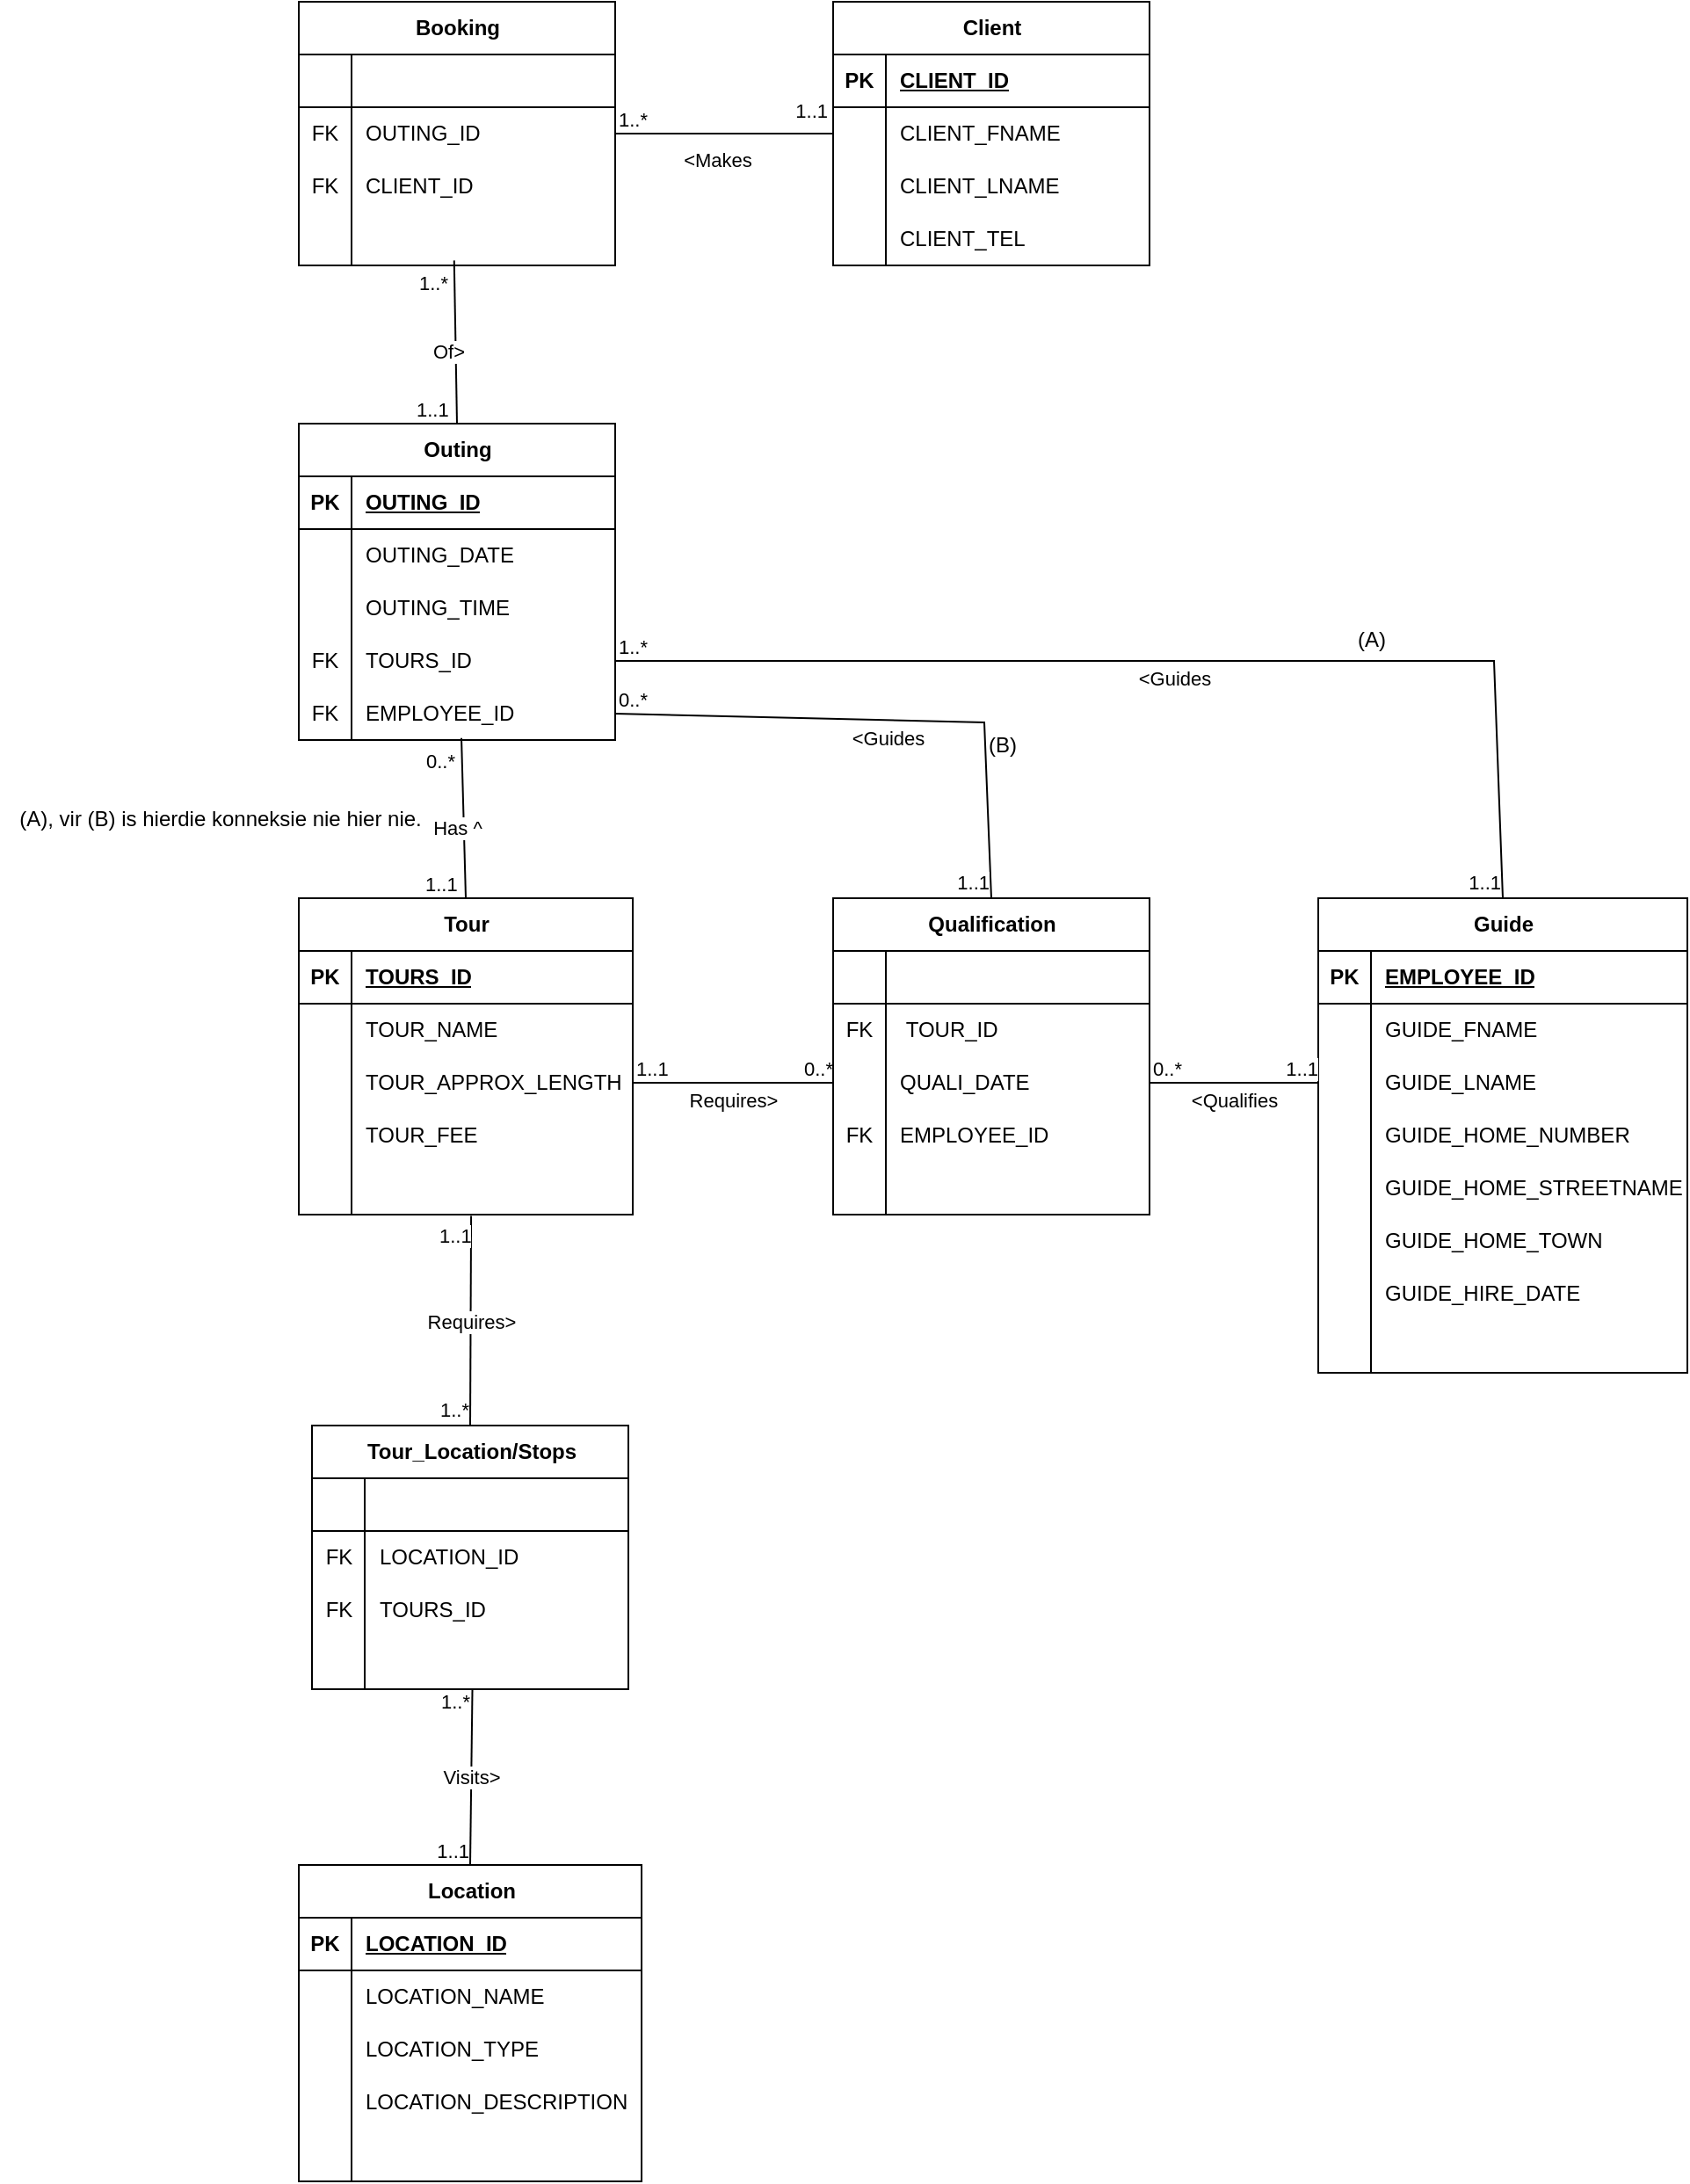 <mxfile version="26.0.16">
  <diagram name="Page-1" id="k6_ywXBiu2Mz25zkt72M">
    <mxGraphModel dx="1665" dy="1997" grid="1" gridSize="10" guides="1" tooltips="1" connect="1" arrows="1" fold="1" page="1" pageScale="1" pageWidth="827" pageHeight="1169" math="0" shadow="0">
      <root>
        <mxCell id="0" />
        <mxCell id="1" parent="0" />
        <mxCell id="9dmR8Nygen1B5F53RtCD-1" value="" style="endArrow=none;html=1;rounded=0;startFill=0;exitX=1;exitY=0.5;exitDx=0;exitDy=0;entryX=0;entryY=0.5;entryDx=0;entryDy=0;" parent="1" source="9dmR8Nygen1B5F53RtCD-12" target="9dmR8Nygen1B5F53RtCD-78" edge="1">
          <mxGeometry relative="1" as="geometry">
            <mxPoint x="350" y="130" as="sourcePoint" />
            <mxPoint x="510" y="130" as="targetPoint" />
          </mxGeometry>
        </mxCell>
        <mxCell id="9dmR8Nygen1B5F53RtCD-2" value="Requires&amp;gt;" style="edgeLabel;resizable=0;html=1;;align=center;verticalAlign=middle;" parent="9dmR8Nygen1B5F53RtCD-1" connectable="0" vertex="1">
          <mxGeometry relative="1" as="geometry">
            <mxPoint y="10" as="offset" />
          </mxGeometry>
        </mxCell>
        <mxCell id="9dmR8Nygen1B5F53RtCD-3" value="1..1" style="edgeLabel;resizable=0;html=1;;align=left;verticalAlign=bottom;" parent="9dmR8Nygen1B5F53RtCD-1" connectable="0" vertex="1">
          <mxGeometry x="-1" relative="1" as="geometry" />
        </mxCell>
        <mxCell id="9dmR8Nygen1B5F53RtCD-4" value="0..*" style="edgeLabel;resizable=0;html=1;;align=right;verticalAlign=bottom;" parent="9dmR8Nygen1B5F53RtCD-1" connectable="0" vertex="1">
          <mxGeometry x="1" relative="1" as="geometry" />
        </mxCell>
        <mxCell id="9dmR8Nygen1B5F53RtCD-5" value="Tour" style="shape=table;startSize=30;container=1;collapsible=1;childLayout=tableLayout;fixedRows=1;rowLines=0;fontStyle=1;align=center;resizeLast=1;html=1;" parent="1" vertex="1">
          <mxGeometry x="110" y="190" width="190" height="180" as="geometry" />
        </mxCell>
        <mxCell id="9dmR8Nygen1B5F53RtCD-6" value="" style="shape=tableRow;horizontal=0;startSize=0;swimlaneHead=0;swimlaneBody=0;fillColor=none;collapsible=0;dropTarget=0;points=[[0,0.5],[1,0.5]];portConstraint=eastwest;top=0;left=0;right=0;bottom=1;" parent="9dmR8Nygen1B5F53RtCD-5" vertex="1">
          <mxGeometry y="30" width="190" height="30" as="geometry" />
        </mxCell>
        <mxCell id="9dmR8Nygen1B5F53RtCD-7" value="PK" style="shape=partialRectangle;connectable=0;fillColor=none;top=0;left=0;bottom=0;right=0;fontStyle=1;overflow=hidden;whiteSpace=wrap;html=1;" parent="9dmR8Nygen1B5F53RtCD-6" vertex="1">
          <mxGeometry width="30" height="30" as="geometry">
            <mxRectangle width="30" height="30" as="alternateBounds" />
          </mxGeometry>
        </mxCell>
        <mxCell id="9dmR8Nygen1B5F53RtCD-8" value="TOURS_ID" style="shape=partialRectangle;connectable=0;fillColor=none;top=0;left=0;bottom=0;right=0;align=left;spacingLeft=6;fontStyle=5;overflow=hidden;whiteSpace=wrap;html=1;" parent="9dmR8Nygen1B5F53RtCD-6" vertex="1">
          <mxGeometry x="30" width="160" height="30" as="geometry">
            <mxRectangle width="160" height="30" as="alternateBounds" />
          </mxGeometry>
        </mxCell>
        <mxCell id="9dmR8Nygen1B5F53RtCD-9" value="" style="shape=tableRow;horizontal=0;startSize=0;swimlaneHead=0;swimlaneBody=0;fillColor=none;collapsible=0;dropTarget=0;points=[[0,0.5],[1,0.5]];portConstraint=eastwest;top=0;left=0;right=0;bottom=0;" parent="9dmR8Nygen1B5F53RtCD-5" vertex="1">
          <mxGeometry y="60" width="190" height="30" as="geometry" />
        </mxCell>
        <mxCell id="9dmR8Nygen1B5F53RtCD-10" value="" style="shape=partialRectangle;connectable=0;fillColor=none;top=0;left=0;bottom=0;right=0;editable=1;overflow=hidden;whiteSpace=wrap;html=1;" parent="9dmR8Nygen1B5F53RtCD-9" vertex="1">
          <mxGeometry width="30" height="30" as="geometry">
            <mxRectangle width="30" height="30" as="alternateBounds" />
          </mxGeometry>
        </mxCell>
        <mxCell id="9dmR8Nygen1B5F53RtCD-11" value="TOUR_NAME" style="shape=partialRectangle;connectable=0;fillColor=none;top=0;left=0;bottom=0;right=0;align=left;spacingLeft=6;overflow=hidden;whiteSpace=wrap;html=1;" parent="9dmR8Nygen1B5F53RtCD-9" vertex="1">
          <mxGeometry x="30" width="160" height="30" as="geometry">
            <mxRectangle width="160" height="30" as="alternateBounds" />
          </mxGeometry>
        </mxCell>
        <mxCell id="9dmR8Nygen1B5F53RtCD-12" value="" style="shape=tableRow;horizontal=0;startSize=0;swimlaneHead=0;swimlaneBody=0;fillColor=none;collapsible=0;dropTarget=0;points=[[0,0.5],[1,0.5]];portConstraint=eastwest;top=0;left=0;right=0;bottom=0;" parent="9dmR8Nygen1B5F53RtCD-5" vertex="1">
          <mxGeometry y="90" width="190" height="30" as="geometry" />
        </mxCell>
        <mxCell id="9dmR8Nygen1B5F53RtCD-13" value="" style="shape=partialRectangle;connectable=0;fillColor=none;top=0;left=0;bottom=0;right=0;editable=1;overflow=hidden;whiteSpace=wrap;html=1;" parent="9dmR8Nygen1B5F53RtCD-12" vertex="1">
          <mxGeometry width="30" height="30" as="geometry">
            <mxRectangle width="30" height="30" as="alternateBounds" />
          </mxGeometry>
        </mxCell>
        <mxCell id="9dmR8Nygen1B5F53RtCD-14" value="TOUR_APPROX_LENGTH" style="shape=partialRectangle;connectable=0;fillColor=none;top=0;left=0;bottom=0;right=0;align=left;spacingLeft=6;overflow=hidden;whiteSpace=wrap;html=1;" parent="9dmR8Nygen1B5F53RtCD-12" vertex="1">
          <mxGeometry x="30" width="160" height="30" as="geometry">
            <mxRectangle width="160" height="30" as="alternateBounds" />
          </mxGeometry>
        </mxCell>
        <mxCell id="9dmR8Nygen1B5F53RtCD-15" value="" style="shape=tableRow;horizontal=0;startSize=0;swimlaneHead=0;swimlaneBody=0;fillColor=none;collapsible=0;dropTarget=0;points=[[0,0.5],[1,0.5]];portConstraint=eastwest;top=0;left=0;right=0;bottom=0;" parent="9dmR8Nygen1B5F53RtCD-5" vertex="1">
          <mxGeometry y="120" width="190" height="30" as="geometry" />
        </mxCell>
        <mxCell id="9dmR8Nygen1B5F53RtCD-16" value="" style="shape=partialRectangle;connectable=0;fillColor=none;top=0;left=0;bottom=0;right=0;editable=1;overflow=hidden;whiteSpace=wrap;html=1;" parent="9dmR8Nygen1B5F53RtCD-15" vertex="1">
          <mxGeometry width="30" height="30" as="geometry">
            <mxRectangle width="30" height="30" as="alternateBounds" />
          </mxGeometry>
        </mxCell>
        <mxCell id="9dmR8Nygen1B5F53RtCD-17" value="TOUR_FEE" style="shape=partialRectangle;connectable=0;fillColor=none;top=0;left=0;bottom=0;right=0;align=left;spacingLeft=6;overflow=hidden;whiteSpace=wrap;html=1;" parent="9dmR8Nygen1B5F53RtCD-15" vertex="1">
          <mxGeometry x="30" width="160" height="30" as="geometry">
            <mxRectangle width="160" height="30" as="alternateBounds" />
          </mxGeometry>
        </mxCell>
        <mxCell id="9dmR8Nygen1B5F53RtCD-65" style="shape=tableRow;horizontal=0;startSize=0;swimlaneHead=0;swimlaneBody=0;fillColor=none;collapsible=0;dropTarget=0;points=[[0,0.5],[1,0.5]];portConstraint=eastwest;top=0;left=0;right=0;bottom=0;" parent="9dmR8Nygen1B5F53RtCD-5" vertex="1">
          <mxGeometry y="150" width="190" height="30" as="geometry" />
        </mxCell>
        <mxCell id="9dmR8Nygen1B5F53RtCD-66" value="&amp;nbsp;" style="shape=partialRectangle;connectable=0;fillColor=none;top=0;left=0;bottom=0;right=0;editable=1;overflow=hidden;whiteSpace=wrap;html=1;" parent="9dmR8Nygen1B5F53RtCD-65" vertex="1">
          <mxGeometry width="30" height="30" as="geometry">
            <mxRectangle width="30" height="30" as="alternateBounds" />
          </mxGeometry>
        </mxCell>
        <mxCell id="9dmR8Nygen1B5F53RtCD-67" value="&amp;nbsp;" style="shape=partialRectangle;connectable=0;fillColor=none;top=0;left=0;bottom=0;right=0;align=left;spacingLeft=6;overflow=hidden;whiteSpace=wrap;html=1;" parent="9dmR8Nygen1B5F53RtCD-65" vertex="1">
          <mxGeometry x="30" width="160" height="30" as="geometry">
            <mxRectangle width="160" height="30" as="alternateBounds" />
          </mxGeometry>
        </mxCell>
        <mxCell id="9dmR8Nygen1B5F53RtCD-21" value="Guide" style="shape=table;startSize=30;container=1;collapsible=1;childLayout=tableLayout;fixedRows=1;rowLines=0;fontStyle=1;align=center;resizeLast=1;html=1;" parent="1" vertex="1">
          <mxGeometry x="690" y="190" width="210" height="270" as="geometry" />
        </mxCell>
        <mxCell id="9dmR8Nygen1B5F53RtCD-22" value="" style="shape=tableRow;horizontal=0;startSize=0;swimlaneHead=0;swimlaneBody=0;fillColor=none;collapsible=0;dropTarget=0;points=[[0,0.5],[1,0.5]];portConstraint=eastwest;top=0;left=0;right=0;bottom=1;" parent="9dmR8Nygen1B5F53RtCD-21" vertex="1">
          <mxGeometry y="30" width="210" height="30" as="geometry" />
        </mxCell>
        <mxCell id="9dmR8Nygen1B5F53RtCD-23" value="PK" style="shape=partialRectangle;connectable=0;fillColor=none;top=0;left=0;bottom=0;right=0;fontStyle=1;overflow=hidden;whiteSpace=wrap;html=1;" parent="9dmR8Nygen1B5F53RtCD-22" vertex="1">
          <mxGeometry width="30" height="30" as="geometry">
            <mxRectangle width="30" height="30" as="alternateBounds" />
          </mxGeometry>
        </mxCell>
        <mxCell id="9dmR8Nygen1B5F53RtCD-24" value="EMPLOYEE_ID" style="shape=partialRectangle;connectable=0;fillColor=none;top=0;left=0;bottom=0;right=0;align=left;spacingLeft=6;fontStyle=5;overflow=hidden;whiteSpace=wrap;html=1;" parent="9dmR8Nygen1B5F53RtCD-22" vertex="1">
          <mxGeometry x="30" width="180" height="30" as="geometry">
            <mxRectangle width="180" height="30" as="alternateBounds" />
          </mxGeometry>
        </mxCell>
        <mxCell id="9dmR8Nygen1B5F53RtCD-25" value="" style="shape=tableRow;horizontal=0;startSize=0;swimlaneHead=0;swimlaneBody=0;fillColor=none;collapsible=0;dropTarget=0;points=[[0,0.5],[1,0.5]];portConstraint=eastwest;top=0;left=0;right=0;bottom=0;" parent="9dmR8Nygen1B5F53RtCD-21" vertex="1">
          <mxGeometry y="60" width="210" height="30" as="geometry" />
        </mxCell>
        <mxCell id="9dmR8Nygen1B5F53RtCD-26" value="" style="shape=partialRectangle;connectable=0;fillColor=none;top=0;left=0;bottom=0;right=0;editable=1;overflow=hidden;whiteSpace=wrap;html=1;" parent="9dmR8Nygen1B5F53RtCD-25" vertex="1">
          <mxGeometry width="30" height="30" as="geometry">
            <mxRectangle width="30" height="30" as="alternateBounds" />
          </mxGeometry>
        </mxCell>
        <mxCell id="9dmR8Nygen1B5F53RtCD-27" value="GUIDE_FNAME" style="shape=partialRectangle;connectable=0;fillColor=none;top=0;left=0;bottom=0;right=0;align=left;spacingLeft=6;overflow=hidden;whiteSpace=wrap;html=1;" parent="9dmR8Nygen1B5F53RtCD-25" vertex="1">
          <mxGeometry x="30" width="180" height="30" as="geometry">
            <mxRectangle width="180" height="30" as="alternateBounds" />
          </mxGeometry>
        </mxCell>
        <mxCell id="9dmR8Nygen1B5F53RtCD-28" value="" style="shape=tableRow;horizontal=0;startSize=0;swimlaneHead=0;swimlaneBody=0;fillColor=none;collapsible=0;dropTarget=0;points=[[0,0.5],[1,0.5]];portConstraint=eastwest;top=0;left=0;right=0;bottom=0;" parent="9dmR8Nygen1B5F53RtCD-21" vertex="1">
          <mxGeometry y="90" width="210" height="30" as="geometry" />
        </mxCell>
        <mxCell id="9dmR8Nygen1B5F53RtCD-29" value="" style="shape=partialRectangle;connectable=0;fillColor=none;top=0;left=0;bottom=0;right=0;editable=1;overflow=hidden;whiteSpace=wrap;html=1;" parent="9dmR8Nygen1B5F53RtCD-28" vertex="1">
          <mxGeometry width="30" height="30" as="geometry">
            <mxRectangle width="30" height="30" as="alternateBounds" />
          </mxGeometry>
        </mxCell>
        <mxCell id="9dmR8Nygen1B5F53RtCD-30" value="GUIDE_LNAME" style="shape=partialRectangle;connectable=0;fillColor=none;top=0;left=0;bottom=0;right=0;align=left;spacingLeft=6;overflow=hidden;whiteSpace=wrap;html=1;" parent="9dmR8Nygen1B5F53RtCD-28" vertex="1">
          <mxGeometry x="30" width="180" height="30" as="geometry">
            <mxRectangle width="180" height="30" as="alternateBounds" />
          </mxGeometry>
        </mxCell>
        <mxCell id="9dmR8Nygen1B5F53RtCD-31" value="" style="shape=tableRow;horizontal=0;startSize=0;swimlaneHead=0;swimlaneBody=0;fillColor=none;collapsible=0;dropTarget=0;points=[[0,0.5],[1,0.5]];portConstraint=eastwest;top=0;left=0;right=0;bottom=0;" parent="9dmR8Nygen1B5F53RtCD-21" vertex="1">
          <mxGeometry y="120" width="210" height="30" as="geometry" />
        </mxCell>
        <mxCell id="9dmR8Nygen1B5F53RtCD-32" value="" style="shape=partialRectangle;connectable=0;fillColor=none;top=0;left=0;bottom=0;right=0;editable=1;overflow=hidden;whiteSpace=wrap;html=1;" parent="9dmR8Nygen1B5F53RtCD-31" vertex="1">
          <mxGeometry width="30" height="30" as="geometry">
            <mxRectangle width="30" height="30" as="alternateBounds" />
          </mxGeometry>
        </mxCell>
        <mxCell id="9dmR8Nygen1B5F53RtCD-33" value="GUIDE_HOME_NUMBER" style="shape=partialRectangle;connectable=0;fillColor=none;top=0;left=0;bottom=0;right=0;align=left;spacingLeft=6;overflow=hidden;whiteSpace=wrap;html=1;" parent="9dmR8Nygen1B5F53RtCD-31" vertex="1">
          <mxGeometry x="30" width="180" height="30" as="geometry">
            <mxRectangle width="180" height="30" as="alternateBounds" />
          </mxGeometry>
        </mxCell>
        <mxCell id="9dmR8Nygen1B5F53RtCD-34" style="shape=tableRow;horizontal=0;startSize=0;swimlaneHead=0;swimlaneBody=0;fillColor=none;collapsible=0;dropTarget=0;points=[[0,0.5],[1,0.5]];portConstraint=eastwest;top=0;left=0;right=0;bottom=0;" parent="9dmR8Nygen1B5F53RtCD-21" vertex="1">
          <mxGeometry y="150" width="210" height="30" as="geometry" />
        </mxCell>
        <mxCell id="9dmR8Nygen1B5F53RtCD-35" style="shape=partialRectangle;connectable=0;fillColor=none;top=0;left=0;bottom=0;right=0;editable=1;overflow=hidden;whiteSpace=wrap;html=1;" parent="9dmR8Nygen1B5F53RtCD-34" vertex="1">
          <mxGeometry width="30" height="30" as="geometry">
            <mxRectangle width="30" height="30" as="alternateBounds" />
          </mxGeometry>
        </mxCell>
        <mxCell id="9dmR8Nygen1B5F53RtCD-36" value="GUIDE_HOME_STREETNAME" style="shape=partialRectangle;connectable=0;fillColor=none;top=0;left=0;bottom=0;right=0;align=left;spacingLeft=6;overflow=hidden;whiteSpace=wrap;html=1;" parent="9dmR8Nygen1B5F53RtCD-34" vertex="1">
          <mxGeometry x="30" width="180" height="30" as="geometry">
            <mxRectangle width="180" height="30" as="alternateBounds" />
          </mxGeometry>
        </mxCell>
        <mxCell id="9dmR8Nygen1B5F53RtCD-37" style="shape=tableRow;horizontal=0;startSize=0;swimlaneHead=0;swimlaneBody=0;fillColor=none;collapsible=0;dropTarget=0;points=[[0,0.5],[1,0.5]];portConstraint=eastwest;top=0;left=0;right=0;bottom=0;" parent="9dmR8Nygen1B5F53RtCD-21" vertex="1">
          <mxGeometry y="180" width="210" height="30" as="geometry" />
        </mxCell>
        <mxCell id="9dmR8Nygen1B5F53RtCD-38" style="shape=partialRectangle;connectable=0;fillColor=none;top=0;left=0;bottom=0;right=0;editable=1;overflow=hidden;whiteSpace=wrap;html=1;" parent="9dmR8Nygen1B5F53RtCD-37" vertex="1">
          <mxGeometry width="30" height="30" as="geometry">
            <mxRectangle width="30" height="30" as="alternateBounds" />
          </mxGeometry>
        </mxCell>
        <mxCell id="9dmR8Nygen1B5F53RtCD-39" value="GUIDE_HOME_TOWN" style="shape=partialRectangle;connectable=0;fillColor=none;top=0;left=0;bottom=0;right=0;align=left;spacingLeft=6;overflow=hidden;whiteSpace=wrap;html=1;" parent="9dmR8Nygen1B5F53RtCD-37" vertex="1">
          <mxGeometry x="30" width="180" height="30" as="geometry">
            <mxRectangle width="180" height="30" as="alternateBounds" />
          </mxGeometry>
        </mxCell>
        <mxCell id="9dmR8Nygen1B5F53RtCD-40" style="shape=tableRow;horizontal=0;startSize=0;swimlaneHead=0;swimlaneBody=0;fillColor=none;collapsible=0;dropTarget=0;points=[[0,0.5],[1,0.5]];portConstraint=eastwest;top=0;left=0;right=0;bottom=0;" parent="9dmR8Nygen1B5F53RtCD-21" vertex="1">
          <mxGeometry y="210" width="210" height="30" as="geometry" />
        </mxCell>
        <mxCell id="9dmR8Nygen1B5F53RtCD-41" style="shape=partialRectangle;connectable=0;fillColor=none;top=0;left=0;bottom=0;right=0;editable=1;overflow=hidden;whiteSpace=wrap;html=1;" parent="9dmR8Nygen1B5F53RtCD-40" vertex="1">
          <mxGeometry width="30" height="30" as="geometry">
            <mxRectangle width="30" height="30" as="alternateBounds" />
          </mxGeometry>
        </mxCell>
        <mxCell id="9dmR8Nygen1B5F53RtCD-42" value="GUIDE_HIRE_DATE" style="shape=partialRectangle;connectable=0;fillColor=none;top=0;left=0;bottom=0;right=0;align=left;spacingLeft=6;overflow=hidden;whiteSpace=wrap;html=1;" parent="9dmR8Nygen1B5F53RtCD-40" vertex="1">
          <mxGeometry x="30" width="180" height="30" as="geometry">
            <mxRectangle width="180" height="30" as="alternateBounds" />
          </mxGeometry>
        </mxCell>
        <mxCell id="9dmR8Nygen1B5F53RtCD-46" style="shape=tableRow;horizontal=0;startSize=0;swimlaneHead=0;swimlaneBody=0;fillColor=none;collapsible=0;dropTarget=0;points=[[0,0.5],[1,0.5]];portConstraint=eastwest;top=0;left=0;right=0;bottom=0;" parent="9dmR8Nygen1B5F53RtCD-21" vertex="1">
          <mxGeometry y="240" width="210" height="30" as="geometry" />
        </mxCell>
        <mxCell id="9dmR8Nygen1B5F53RtCD-47" value="&amp;nbsp;" style="shape=partialRectangle;connectable=0;fillColor=none;top=0;left=0;bottom=0;right=0;editable=1;overflow=hidden;whiteSpace=wrap;html=1;" parent="9dmR8Nygen1B5F53RtCD-46" vertex="1">
          <mxGeometry width="30" height="30" as="geometry">
            <mxRectangle width="30" height="30" as="alternateBounds" />
          </mxGeometry>
        </mxCell>
        <mxCell id="9dmR8Nygen1B5F53RtCD-48" value="&amp;nbsp;" style="shape=partialRectangle;connectable=0;fillColor=none;top=0;left=0;bottom=0;right=0;align=left;spacingLeft=6;overflow=hidden;whiteSpace=wrap;html=1;" parent="9dmR8Nygen1B5F53RtCD-46" vertex="1">
          <mxGeometry x="30" width="180" height="30" as="geometry">
            <mxRectangle width="180" height="30" as="alternateBounds" />
          </mxGeometry>
        </mxCell>
        <mxCell id="9dmR8Nygen1B5F53RtCD-71" value="Qualification" style="shape=table;startSize=30;container=1;collapsible=1;childLayout=tableLayout;fixedRows=1;rowLines=0;fontStyle=1;align=center;resizeLast=1;html=1;" parent="1" vertex="1">
          <mxGeometry x="414" y="190" width="180" height="180" as="geometry" />
        </mxCell>
        <mxCell id="9dmR8Nygen1B5F53RtCD-72" value="" style="shape=tableRow;horizontal=0;startSize=0;swimlaneHead=0;swimlaneBody=0;fillColor=none;collapsible=0;dropTarget=0;points=[[0,0.5],[1,0.5]];portConstraint=eastwest;top=0;left=0;right=0;bottom=1;" parent="9dmR8Nygen1B5F53RtCD-71" vertex="1">
          <mxGeometry y="30" width="180" height="30" as="geometry" />
        </mxCell>
        <mxCell id="9dmR8Nygen1B5F53RtCD-73" value="&amp;nbsp;" style="shape=partialRectangle;connectable=0;fillColor=none;top=0;left=0;bottom=0;right=0;fontStyle=1;overflow=hidden;whiteSpace=wrap;html=1;" parent="9dmR8Nygen1B5F53RtCD-72" vertex="1">
          <mxGeometry width="30" height="30" as="geometry">
            <mxRectangle width="30" height="30" as="alternateBounds" />
          </mxGeometry>
        </mxCell>
        <mxCell id="9dmR8Nygen1B5F53RtCD-74" value="" style="shape=partialRectangle;connectable=0;fillColor=none;top=0;left=0;bottom=0;right=0;align=left;spacingLeft=6;fontStyle=5;overflow=hidden;whiteSpace=wrap;html=1;" parent="9dmR8Nygen1B5F53RtCD-72" vertex="1">
          <mxGeometry x="30" width="150" height="30" as="geometry">
            <mxRectangle width="150" height="30" as="alternateBounds" />
          </mxGeometry>
        </mxCell>
        <mxCell id="9dmR8Nygen1B5F53RtCD-75" value="" style="shape=tableRow;horizontal=0;startSize=0;swimlaneHead=0;swimlaneBody=0;fillColor=none;collapsible=0;dropTarget=0;points=[[0,0.5],[1,0.5]];portConstraint=eastwest;top=0;left=0;right=0;bottom=0;" parent="9dmR8Nygen1B5F53RtCD-71" vertex="1">
          <mxGeometry y="60" width="180" height="30" as="geometry" />
        </mxCell>
        <mxCell id="9dmR8Nygen1B5F53RtCD-76" value="FK" style="shape=partialRectangle;connectable=0;fillColor=none;top=0;left=0;bottom=0;right=0;editable=1;overflow=hidden;whiteSpace=wrap;html=1;" parent="9dmR8Nygen1B5F53RtCD-75" vertex="1">
          <mxGeometry width="30" height="30" as="geometry">
            <mxRectangle width="30" height="30" as="alternateBounds" />
          </mxGeometry>
        </mxCell>
        <mxCell id="9dmR8Nygen1B5F53RtCD-77" value="&amp;nbsp;TOUR_ID" style="shape=partialRectangle;connectable=0;fillColor=none;top=0;left=0;bottom=0;right=0;align=left;spacingLeft=6;overflow=hidden;whiteSpace=wrap;html=1;" parent="9dmR8Nygen1B5F53RtCD-75" vertex="1">
          <mxGeometry x="30" width="150" height="30" as="geometry">
            <mxRectangle width="150" height="30" as="alternateBounds" />
          </mxGeometry>
        </mxCell>
        <mxCell id="9dmR8Nygen1B5F53RtCD-78" value="" style="shape=tableRow;horizontal=0;startSize=0;swimlaneHead=0;swimlaneBody=0;fillColor=none;collapsible=0;dropTarget=0;points=[[0,0.5],[1,0.5]];portConstraint=eastwest;top=0;left=0;right=0;bottom=0;" parent="9dmR8Nygen1B5F53RtCD-71" vertex="1">
          <mxGeometry y="90" width="180" height="30" as="geometry" />
        </mxCell>
        <mxCell id="9dmR8Nygen1B5F53RtCD-79" value="" style="shape=partialRectangle;connectable=0;fillColor=none;top=0;left=0;bottom=0;right=0;editable=1;overflow=hidden;whiteSpace=wrap;html=1;" parent="9dmR8Nygen1B5F53RtCD-78" vertex="1">
          <mxGeometry width="30" height="30" as="geometry">
            <mxRectangle width="30" height="30" as="alternateBounds" />
          </mxGeometry>
        </mxCell>
        <mxCell id="9dmR8Nygen1B5F53RtCD-80" value="QUALI_DATE" style="shape=partialRectangle;connectable=0;fillColor=none;top=0;left=0;bottom=0;right=0;align=left;spacingLeft=6;overflow=hidden;whiteSpace=wrap;html=1;" parent="9dmR8Nygen1B5F53RtCD-78" vertex="1">
          <mxGeometry x="30" width="150" height="30" as="geometry">
            <mxRectangle width="150" height="30" as="alternateBounds" />
          </mxGeometry>
        </mxCell>
        <mxCell id="9dmR8Nygen1B5F53RtCD-81" value="" style="shape=tableRow;horizontal=0;startSize=0;swimlaneHead=0;swimlaneBody=0;fillColor=none;collapsible=0;dropTarget=0;points=[[0,0.5],[1,0.5]];portConstraint=eastwest;top=0;left=0;right=0;bottom=0;" parent="9dmR8Nygen1B5F53RtCD-71" vertex="1">
          <mxGeometry y="120" width="180" height="30" as="geometry" />
        </mxCell>
        <mxCell id="9dmR8Nygen1B5F53RtCD-82" value="FK" style="shape=partialRectangle;connectable=0;fillColor=none;top=0;left=0;bottom=0;right=0;editable=1;overflow=hidden;whiteSpace=wrap;html=1;" parent="9dmR8Nygen1B5F53RtCD-81" vertex="1">
          <mxGeometry width="30" height="30" as="geometry">
            <mxRectangle width="30" height="30" as="alternateBounds" />
          </mxGeometry>
        </mxCell>
        <mxCell id="9dmR8Nygen1B5F53RtCD-83" value="EMPLOYEE_ID&amp;nbsp;" style="shape=partialRectangle;connectable=0;fillColor=none;top=0;left=0;bottom=0;right=0;align=left;spacingLeft=6;overflow=hidden;whiteSpace=wrap;html=1;" parent="9dmR8Nygen1B5F53RtCD-81" vertex="1">
          <mxGeometry x="30" width="150" height="30" as="geometry">
            <mxRectangle width="150" height="30" as="alternateBounds" />
          </mxGeometry>
        </mxCell>
        <mxCell id="9dmR8Nygen1B5F53RtCD-84" style="shape=tableRow;horizontal=0;startSize=0;swimlaneHead=0;swimlaneBody=0;fillColor=none;collapsible=0;dropTarget=0;points=[[0,0.5],[1,0.5]];portConstraint=eastwest;top=0;left=0;right=0;bottom=0;" parent="9dmR8Nygen1B5F53RtCD-71" vertex="1">
          <mxGeometry y="150" width="180" height="30" as="geometry" />
        </mxCell>
        <mxCell id="9dmR8Nygen1B5F53RtCD-85" style="shape=partialRectangle;connectable=0;fillColor=none;top=0;left=0;bottom=0;right=0;editable=1;overflow=hidden;whiteSpace=wrap;html=1;" parent="9dmR8Nygen1B5F53RtCD-84" vertex="1">
          <mxGeometry width="30" height="30" as="geometry">
            <mxRectangle width="30" height="30" as="alternateBounds" />
          </mxGeometry>
        </mxCell>
        <mxCell id="9dmR8Nygen1B5F53RtCD-86" style="shape=partialRectangle;connectable=0;fillColor=none;top=0;left=0;bottom=0;right=0;align=left;spacingLeft=6;overflow=hidden;whiteSpace=wrap;html=1;" parent="9dmR8Nygen1B5F53RtCD-84" vertex="1">
          <mxGeometry x="30" width="150" height="30" as="geometry">
            <mxRectangle width="150" height="30" as="alternateBounds" />
          </mxGeometry>
        </mxCell>
        <mxCell id="9dmR8Nygen1B5F53RtCD-87" value="" style="endArrow=none;html=1;rounded=0;startFill=0;exitX=1;exitY=0.5;exitDx=0;exitDy=0;entryX=0;entryY=0.5;entryDx=0;entryDy=0;" parent="1" source="9dmR8Nygen1B5F53RtCD-78" target="9dmR8Nygen1B5F53RtCD-28" edge="1">
          <mxGeometry relative="1" as="geometry">
            <mxPoint x="310" y="305" as="sourcePoint" />
            <mxPoint x="424" y="305" as="targetPoint" />
          </mxGeometry>
        </mxCell>
        <mxCell id="9dmR8Nygen1B5F53RtCD-88" value="&amp;lt;Qualifies" style="edgeLabel;resizable=0;html=1;;align=center;verticalAlign=middle;" parent="9dmR8Nygen1B5F53RtCD-87" connectable="0" vertex="1">
          <mxGeometry relative="1" as="geometry">
            <mxPoint y="10" as="offset" />
          </mxGeometry>
        </mxCell>
        <mxCell id="9dmR8Nygen1B5F53RtCD-89" value="0..*" style="edgeLabel;resizable=0;html=1;;align=left;verticalAlign=bottom;" parent="9dmR8Nygen1B5F53RtCD-87" connectable="0" vertex="1">
          <mxGeometry x="-1" relative="1" as="geometry">
            <mxPoint as="offset" />
          </mxGeometry>
        </mxCell>
        <mxCell id="9dmR8Nygen1B5F53RtCD-90" value="1..1" style="edgeLabel;resizable=0;html=1;;align=right;verticalAlign=bottom;" parent="9dmR8Nygen1B5F53RtCD-87" connectable="0" vertex="1">
          <mxGeometry x="1" relative="1" as="geometry" />
        </mxCell>
        <mxCell id="zBCTffNCPkK9CH-xGdZJ-20" value="" style="endArrow=none;html=1;rounded=0;startFill=0;entryX=0.5;entryY=0;entryDx=0;entryDy=0;exitX=0.507;exitY=0.988;exitDx=0;exitDy=0;exitPerimeter=0;" edge="1" parent="1" source="zBCTffNCPkK9CH-xGdZJ-34" target="zBCTffNCPkK9CH-xGdZJ-1">
          <mxGeometry relative="1" as="geometry">
            <mxPoint x="330" y="700" as="sourcePoint" />
            <mxPoint x="424" y="305" as="targetPoint" />
          </mxGeometry>
        </mxCell>
        <mxCell id="zBCTffNCPkK9CH-xGdZJ-21" value="Visits&amp;gt;" style="edgeLabel;resizable=0;html=1;;align=center;verticalAlign=middle;" connectable="0" vertex="1" parent="zBCTffNCPkK9CH-xGdZJ-20">
          <mxGeometry relative="1" as="geometry">
            <mxPoint as="offset" />
          </mxGeometry>
        </mxCell>
        <mxCell id="zBCTffNCPkK9CH-xGdZJ-22" value="1..*" style="edgeLabel;resizable=0;html=1;;align=left;verticalAlign=bottom;" connectable="0" vertex="1" parent="zBCTffNCPkK9CH-xGdZJ-20">
          <mxGeometry x="-1" relative="1" as="geometry">
            <mxPoint x="-20" y="16" as="offset" />
          </mxGeometry>
        </mxCell>
        <mxCell id="zBCTffNCPkK9CH-xGdZJ-23" value="1..1" style="edgeLabel;resizable=0;html=1;;align=right;verticalAlign=bottom;" connectable="0" vertex="1" parent="zBCTffNCPkK9CH-xGdZJ-20">
          <mxGeometry x="1" relative="1" as="geometry" />
        </mxCell>
        <mxCell id="zBCTffNCPkK9CH-xGdZJ-24" value="Tour_Location/Stops" style="shape=table;startSize=30;container=1;collapsible=1;childLayout=tableLayout;fixedRows=1;rowLines=0;fontStyle=1;align=center;resizeLast=1;html=1;" vertex="1" parent="1">
          <mxGeometry x="117.5" y="490" width="180" height="150" as="geometry" />
        </mxCell>
        <mxCell id="zBCTffNCPkK9CH-xGdZJ-25" value="" style="shape=tableRow;horizontal=0;startSize=0;swimlaneHead=0;swimlaneBody=0;fillColor=none;collapsible=0;dropTarget=0;points=[[0,0.5],[1,0.5]];portConstraint=eastwest;top=0;left=0;right=0;bottom=1;" vertex="1" parent="zBCTffNCPkK9CH-xGdZJ-24">
          <mxGeometry y="30" width="180" height="30" as="geometry" />
        </mxCell>
        <mxCell id="zBCTffNCPkK9CH-xGdZJ-26" value="&amp;nbsp;" style="shape=partialRectangle;connectable=0;fillColor=none;top=0;left=0;bottom=0;right=0;fontStyle=1;overflow=hidden;whiteSpace=wrap;html=1;" vertex="1" parent="zBCTffNCPkK9CH-xGdZJ-25">
          <mxGeometry width="30" height="30" as="geometry">
            <mxRectangle width="30" height="30" as="alternateBounds" />
          </mxGeometry>
        </mxCell>
        <mxCell id="zBCTffNCPkK9CH-xGdZJ-27" value="" style="shape=partialRectangle;connectable=0;fillColor=none;top=0;left=0;bottom=0;right=0;align=left;spacingLeft=6;fontStyle=5;overflow=hidden;whiteSpace=wrap;html=1;" vertex="1" parent="zBCTffNCPkK9CH-xGdZJ-25">
          <mxGeometry x="30" width="150" height="30" as="geometry">
            <mxRectangle width="150" height="30" as="alternateBounds" />
          </mxGeometry>
        </mxCell>
        <mxCell id="zBCTffNCPkK9CH-xGdZJ-28" value="" style="shape=tableRow;horizontal=0;startSize=0;swimlaneHead=0;swimlaneBody=0;fillColor=none;collapsible=0;dropTarget=0;points=[[0,0.5],[1,0.5]];portConstraint=eastwest;top=0;left=0;right=0;bottom=0;" vertex="1" parent="zBCTffNCPkK9CH-xGdZJ-24">
          <mxGeometry y="60" width="180" height="30" as="geometry" />
        </mxCell>
        <mxCell id="zBCTffNCPkK9CH-xGdZJ-29" value="FK" style="shape=partialRectangle;connectable=0;fillColor=none;top=0;left=0;bottom=0;right=0;editable=1;overflow=hidden;whiteSpace=wrap;html=1;" vertex="1" parent="zBCTffNCPkK9CH-xGdZJ-28">
          <mxGeometry width="30" height="30" as="geometry">
            <mxRectangle width="30" height="30" as="alternateBounds" />
          </mxGeometry>
        </mxCell>
        <mxCell id="zBCTffNCPkK9CH-xGdZJ-30" value="LOCATION_ID" style="shape=partialRectangle;connectable=0;fillColor=none;top=0;left=0;bottom=0;right=0;align=left;spacingLeft=6;overflow=hidden;whiteSpace=wrap;html=1;" vertex="1" parent="zBCTffNCPkK9CH-xGdZJ-28">
          <mxGeometry x="30" width="150" height="30" as="geometry">
            <mxRectangle width="150" height="30" as="alternateBounds" />
          </mxGeometry>
        </mxCell>
        <mxCell id="zBCTffNCPkK9CH-xGdZJ-31" value="" style="shape=tableRow;horizontal=0;startSize=0;swimlaneHead=0;swimlaneBody=0;fillColor=none;collapsible=0;dropTarget=0;points=[[0,0.5],[1,0.5]];portConstraint=eastwest;top=0;left=0;right=0;bottom=0;" vertex="1" parent="zBCTffNCPkK9CH-xGdZJ-24">
          <mxGeometry y="90" width="180" height="30" as="geometry" />
        </mxCell>
        <mxCell id="zBCTffNCPkK9CH-xGdZJ-32" value="FK" style="shape=partialRectangle;connectable=0;fillColor=none;top=0;left=0;bottom=0;right=0;editable=1;overflow=hidden;whiteSpace=wrap;html=1;" vertex="1" parent="zBCTffNCPkK9CH-xGdZJ-31">
          <mxGeometry width="30" height="30" as="geometry">
            <mxRectangle width="30" height="30" as="alternateBounds" />
          </mxGeometry>
        </mxCell>
        <mxCell id="zBCTffNCPkK9CH-xGdZJ-33" value="TOURS_ID" style="shape=partialRectangle;connectable=0;fillColor=none;top=0;left=0;bottom=0;right=0;align=left;spacingLeft=6;overflow=hidden;whiteSpace=wrap;html=1;" vertex="1" parent="zBCTffNCPkK9CH-xGdZJ-31">
          <mxGeometry x="30" width="150" height="30" as="geometry">
            <mxRectangle width="150" height="30" as="alternateBounds" />
          </mxGeometry>
        </mxCell>
        <mxCell id="zBCTffNCPkK9CH-xGdZJ-34" value="" style="shape=tableRow;horizontal=0;startSize=0;swimlaneHead=0;swimlaneBody=0;fillColor=none;collapsible=0;dropTarget=0;points=[[0,0.5],[1,0.5]];portConstraint=eastwest;top=0;left=0;right=0;bottom=0;" vertex="1" parent="zBCTffNCPkK9CH-xGdZJ-24">
          <mxGeometry y="120" width="180" height="30" as="geometry" />
        </mxCell>
        <mxCell id="zBCTffNCPkK9CH-xGdZJ-35" value="" style="shape=partialRectangle;connectable=0;fillColor=none;top=0;left=0;bottom=0;right=0;editable=1;overflow=hidden;whiteSpace=wrap;html=1;" vertex="1" parent="zBCTffNCPkK9CH-xGdZJ-34">
          <mxGeometry width="30" height="30" as="geometry">
            <mxRectangle width="30" height="30" as="alternateBounds" />
          </mxGeometry>
        </mxCell>
        <mxCell id="zBCTffNCPkK9CH-xGdZJ-36" value="" style="shape=partialRectangle;connectable=0;fillColor=none;top=0;left=0;bottom=0;right=0;align=left;spacingLeft=6;overflow=hidden;whiteSpace=wrap;html=1;" vertex="1" parent="zBCTffNCPkK9CH-xGdZJ-34">
          <mxGeometry x="30" width="150" height="30" as="geometry">
            <mxRectangle width="150" height="30" as="alternateBounds" />
          </mxGeometry>
        </mxCell>
        <mxCell id="zBCTffNCPkK9CH-xGdZJ-1" value="Location" style="shape=table;startSize=30;container=1;collapsible=1;childLayout=tableLayout;fixedRows=1;rowLines=0;fontStyle=1;align=center;resizeLast=1;html=1;" vertex="1" parent="1">
          <mxGeometry x="110" y="740" width="195" height="180" as="geometry" />
        </mxCell>
        <mxCell id="zBCTffNCPkK9CH-xGdZJ-2" value="" style="shape=tableRow;horizontal=0;startSize=0;swimlaneHead=0;swimlaneBody=0;fillColor=none;collapsible=0;dropTarget=0;points=[[0,0.5],[1,0.5]];portConstraint=eastwest;top=0;left=0;right=0;bottom=1;" vertex="1" parent="zBCTffNCPkK9CH-xGdZJ-1">
          <mxGeometry y="30" width="195" height="30" as="geometry" />
        </mxCell>
        <mxCell id="zBCTffNCPkK9CH-xGdZJ-3" value="PK" style="shape=partialRectangle;connectable=0;fillColor=none;top=0;left=0;bottom=0;right=0;fontStyle=1;overflow=hidden;whiteSpace=wrap;html=1;" vertex="1" parent="zBCTffNCPkK9CH-xGdZJ-2">
          <mxGeometry width="30" height="30" as="geometry">
            <mxRectangle width="30" height="30" as="alternateBounds" />
          </mxGeometry>
        </mxCell>
        <mxCell id="zBCTffNCPkK9CH-xGdZJ-4" value="LOCATION_ID" style="shape=partialRectangle;connectable=0;fillColor=none;top=0;left=0;bottom=0;right=0;align=left;spacingLeft=6;fontStyle=5;overflow=hidden;whiteSpace=wrap;html=1;" vertex="1" parent="zBCTffNCPkK9CH-xGdZJ-2">
          <mxGeometry x="30" width="165" height="30" as="geometry">
            <mxRectangle width="165" height="30" as="alternateBounds" />
          </mxGeometry>
        </mxCell>
        <mxCell id="zBCTffNCPkK9CH-xGdZJ-5" value="" style="shape=tableRow;horizontal=0;startSize=0;swimlaneHead=0;swimlaneBody=0;fillColor=none;collapsible=0;dropTarget=0;points=[[0,0.5],[1,0.5]];portConstraint=eastwest;top=0;left=0;right=0;bottom=0;" vertex="1" parent="zBCTffNCPkK9CH-xGdZJ-1">
          <mxGeometry y="60" width="195" height="30" as="geometry" />
        </mxCell>
        <mxCell id="zBCTffNCPkK9CH-xGdZJ-6" value="" style="shape=partialRectangle;connectable=0;fillColor=none;top=0;left=0;bottom=0;right=0;editable=1;overflow=hidden;whiteSpace=wrap;html=1;" vertex="1" parent="zBCTffNCPkK9CH-xGdZJ-5">
          <mxGeometry width="30" height="30" as="geometry">
            <mxRectangle width="30" height="30" as="alternateBounds" />
          </mxGeometry>
        </mxCell>
        <mxCell id="zBCTffNCPkK9CH-xGdZJ-7" value="LOCATION_NAME" style="shape=partialRectangle;connectable=0;fillColor=none;top=0;left=0;bottom=0;right=0;align=left;spacingLeft=6;overflow=hidden;whiteSpace=wrap;html=1;" vertex="1" parent="zBCTffNCPkK9CH-xGdZJ-5">
          <mxGeometry x="30" width="165" height="30" as="geometry">
            <mxRectangle width="165" height="30" as="alternateBounds" />
          </mxGeometry>
        </mxCell>
        <mxCell id="zBCTffNCPkK9CH-xGdZJ-8" value="" style="shape=tableRow;horizontal=0;startSize=0;swimlaneHead=0;swimlaneBody=0;fillColor=none;collapsible=0;dropTarget=0;points=[[0,0.5],[1,0.5]];portConstraint=eastwest;top=0;left=0;right=0;bottom=0;" vertex="1" parent="zBCTffNCPkK9CH-xGdZJ-1">
          <mxGeometry y="90" width="195" height="30" as="geometry" />
        </mxCell>
        <mxCell id="zBCTffNCPkK9CH-xGdZJ-9" value="" style="shape=partialRectangle;connectable=0;fillColor=none;top=0;left=0;bottom=0;right=0;editable=1;overflow=hidden;whiteSpace=wrap;html=1;" vertex="1" parent="zBCTffNCPkK9CH-xGdZJ-8">
          <mxGeometry width="30" height="30" as="geometry">
            <mxRectangle width="30" height="30" as="alternateBounds" />
          </mxGeometry>
        </mxCell>
        <mxCell id="zBCTffNCPkK9CH-xGdZJ-10" value="LOCATION_TYPE" style="shape=partialRectangle;connectable=0;fillColor=none;top=0;left=0;bottom=0;right=0;align=left;spacingLeft=6;overflow=hidden;whiteSpace=wrap;html=1;" vertex="1" parent="zBCTffNCPkK9CH-xGdZJ-8">
          <mxGeometry x="30" width="165" height="30" as="geometry">
            <mxRectangle width="165" height="30" as="alternateBounds" />
          </mxGeometry>
        </mxCell>
        <mxCell id="zBCTffNCPkK9CH-xGdZJ-11" value="" style="shape=tableRow;horizontal=0;startSize=0;swimlaneHead=0;swimlaneBody=0;fillColor=none;collapsible=0;dropTarget=0;points=[[0,0.5],[1,0.5]];portConstraint=eastwest;top=0;left=0;right=0;bottom=0;" vertex="1" parent="zBCTffNCPkK9CH-xGdZJ-1">
          <mxGeometry y="120" width="195" height="30" as="geometry" />
        </mxCell>
        <mxCell id="zBCTffNCPkK9CH-xGdZJ-12" value="" style="shape=partialRectangle;connectable=0;fillColor=none;top=0;left=0;bottom=0;right=0;editable=1;overflow=hidden;whiteSpace=wrap;html=1;" vertex="1" parent="zBCTffNCPkK9CH-xGdZJ-11">
          <mxGeometry width="30" height="30" as="geometry">
            <mxRectangle width="30" height="30" as="alternateBounds" />
          </mxGeometry>
        </mxCell>
        <mxCell id="zBCTffNCPkK9CH-xGdZJ-13" value="LOCATION_DESCRIPTION" style="shape=partialRectangle;connectable=0;fillColor=none;top=0;left=0;bottom=0;right=0;align=left;spacingLeft=6;overflow=hidden;whiteSpace=wrap;html=1;" vertex="1" parent="zBCTffNCPkK9CH-xGdZJ-11">
          <mxGeometry x="30" width="165" height="30" as="geometry">
            <mxRectangle width="165" height="30" as="alternateBounds" />
          </mxGeometry>
        </mxCell>
        <mxCell id="zBCTffNCPkK9CH-xGdZJ-17" style="shape=tableRow;horizontal=0;startSize=0;swimlaneHead=0;swimlaneBody=0;fillColor=none;collapsible=0;dropTarget=0;points=[[0,0.5],[1,0.5]];portConstraint=eastwest;top=0;left=0;right=0;bottom=0;" vertex="1" parent="zBCTffNCPkK9CH-xGdZJ-1">
          <mxGeometry y="150" width="195" height="30" as="geometry" />
        </mxCell>
        <mxCell id="zBCTffNCPkK9CH-xGdZJ-18" value="&amp;nbsp;" style="shape=partialRectangle;connectable=0;fillColor=none;top=0;left=0;bottom=0;right=0;editable=1;overflow=hidden;whiteSpace=wrap;html=1;" vertex="1" parent="zBCTffNCPkK9CH-xGdZJ-17">
          <mxGeometry width="30" height="30" as="geometry">
            <mxRectangle width="30" height="30" as="alternateBounds" />
          </mxGeometry>
        </mxCell>
        <mxCell id="zBCTffNCPkK9CH-xGdZJ-19" value="&amp;nbsp;" style="shape=partialRectangle;connectable=0;fillColor=none;top=0;left=0;bottom=0;right=0;align=left;spacingLeft=6;overflow=hidden;whiteSpace=wrap;html=1;" vertex="1" parent="zBCTffNCPkK9CH-xGdZJ-17">
          <mxGeometry x="30" width="165" height="30" as="geometry">
            <mxRectangle width="165" height="30" as="alternateBounds" />
          </mxGeometry>
        </mxCell>
        <mxCell id="zBCTffNCPkK9CH-xGdZJ-38" value="" style="endArrow=none;html=1;rounded=0;startFill=0;entryX=0.5;entryY=0;entryDx=0;entryDy=0;exitX=0.516;exitY=1.026;exitDx=0;exitDy=0;exitPerimeter=0;" edge="1" parent="1" source="9dmR8Nygen1B5F53RtCD-65" target="zBCTffNCPkK9CH-xGdZJ-24">
          <mxGeometry relative="1" as="geometry">
            <mxPoint x="216" y="654" as="sourcePoint" />
            <mxPoint x="218" y="750" as="targetPoint" />
          </mxGeometry>
        </mxCell>
        <mxCell id="zBCTffNCPkK9CH-xGdZJ-39" value="Requires&amp;gt;" style="edgeLabel;resizable=0;html=1;;align=center;verticalAlign=middle;" connectable="0" vertex="1" parent="zBCTffNCPkK9CH-xGdZJ-38">
          <mxGeometry relative="1" as="geometry">
            <mxPoint as="offset" />
          </mxGeometry>
        </mxCell>
        <mxCell id="zBCTffNCPkK9CH-xGdZJ-40" value="1..1" style="edgeLabel;resizable=0;html=1;;align=left;verticalAlign=bottom;" connectable="0" vertex="1" parent="zBCTffNCPkK9CH-xGdZJ-38">
          <mxGeometry x="-1" relative="1" as="geometry">
            <mxPoint x="-20" y="20" as="offset" />
          </mxGeometry>
        </mxCell>
        <mxCell id="zBCTffNCPkK9CH-xGdZJ-41" value="1..*" style="edgeLabel;resizable=0;html=1;;align=right;verticalAlign=bottom;" connectable="0" vertex="1" parent="zBCTffNCPkK9CH-xGdZJ-38">
          <mxGeometry x="1" relative="1" as="geometry" />
        </mxCell>
        <mxCell id="zBCTffNCPkK9CH-xGdZJ-43" value="Outing" style="shape=table;startSize=30;container=1;collapsible=1;childLayout=tableLayout;fixedRows=1;rowLines=0;fontStyle=1;align=center;resizeLast=1;html=1;" vertex="1" parent="1">
          <mxGeometry x="110" y="-80" width="180" height="180" as="geometry" />
        </mxCell>
        <mxCell id="zBCTffNCPkK9CH-xGdZJ-44" value="" style="shape=tableRow;horizontal=0;startSize=0;swimlaneHead=0;swimlaneBody=0;fillColor=none;collapsible=0;dropTarget=0;points=[[0,0.5],[1,0.5]];portConstraint=eastwest;top=0;left=0;right=0;bottom=1;" vertex="1" parent="zBCTffNCPkK9CH-xGdZJ-43">
          <mxGeometry y="30" width="180" height="30" as="geometry" />
        </mxCell>
        <mxCell id="zBCTffNCPkK9CH-xGdZJ-45" value="PK" style="shape=partialRectangle;connectable=0;fillColor=none;top=0;left=0;bottom=0;right=0;fontStyle=1;overflow=hidden;whiteSpace=wrap;html=1;" vertex="1" parent="zBCTffNCPkK9CH-xGdZJ-44">
          <mxGeometry width="30" height="30" as="geometry">
            <mxRectangle width="30" height="30" as="alternateBounds" />
          </mxGeometry>
        </mxCell>
        <mxCell id="zBCTffNCPkK9CH-xGdZJ-46" value="OUTING_ID" style="shape=partialRectangle;connectable=0;fillColor=none;top=0;left=0;bottom=0;right=0;align=left;spacingLeft=6;fontStyle=5;overflow=hidden;whiteSpace=wrap;html=1;" vertex="1" parent="zBCTffNCPkK9CH-xGdZJ-44">
          <mxGeometry x="30" width="150" height="30" as="geometry">
            <mxRectangle width="150" height="30" as="alternateBounds" />
          </mxGeometry>
        </mxCell>
        <mxCell id="zBCTffNCPkK9CH-xGdZJ-47" value="" style="shape=tableRow;horizontal=0;startSize=0;swimlaneHead=0;swimlaneBody=0;fillColor=none;collapsible=0;dropTarget=0;points=[[0,0.5],[1,0.5]];portConstraint=eastwest;top=0;left=0;right=0;bottom=0;" vertex="1" parent="zBCTffNCPkK9CH-xGdZJ-43">
          <mxGeometry y="60" width="180" height="30" as="geometry" />
        </mxCell>
        <mxCell id="zBCTffNCPkK9CH-xGdZJ-48" value="" style="shape=partialRectangle;connectable=0;fillColor=none;top=0;left=0;bottom=0;right=0;editable=1;overflow=hidden;whiteSpace=wrap;html=1;" vertex="1" parent="zBCTffNCPkK9CH-xGdZJ-47">
          <mxGeometry width="30" height="30" as="geometry">
            <mxRectangle width="30" height="30" as="alternateBounds" />
          </mxGeometry>
        </mxCell>
        <mxCell id="zBCTffNCPkK9CH-xGdZJ-49" value="OUTING_DATE" style="shape=partialRectangle;connectable=0;fillColor=none;top=0;left=0;bottom=0;right=0;align=left;spacingLeft=6;overflow=hidden;whiteSpace=wrap;html=1;" vertex="1" parent="zBCTffNCPkK9CH-xGdZJ-47">
          <mxGeometry x="30" width="150" height="30" as="geometry">
            <mxRectangle width="150" height="30" as="alternateBounds" />
          </mxGeometry>
        </mxCell>
        <mxCell id="zBCTffNCPkK9CH-xGdZJ-50" value="" style="shape=tableRow;horizontal=0;startSize=0;swimlaneHead=0;swimlaneBody=0;fillColor=none;collapsible=0;dropTarget=0;points=[[0,0.5],[1,0.5]];portConstraint=eastwest;top=0;left=0;right=0;bottom=0;" vertex="1" parent="zBCTffNCPkK9CH-xGdZJ-43">
          <mxGeometry y="90" width="180" height="30" as="geometry" />
        </mxCell>
        <mxCell id="zBCTffNCPkK9CH-xGdZJ-51" value="" style="shape=partialRectangle;connectable=0;fillColor=none;top=0;left=0;bottom=0;right=0;editable=1;overflow=hidden;whiteSpace=wrap;html=1;" vertex="1" parent="zBCTffNCPkK9CH-xGdZJ-50">
          <mxGeometry width="30" height="30" as="geometry">
            <mxRectangle width="30" height="30" as="alternateBounds" />
          </mxGeometry>
        </mxCell>
        <mxCell id="zBCTffNCPkK9CH-xGdZJ-52" value="OUTING_TIME" style="shape=partialRectangle;connectable=0;fillColor=none;top=0;left=0;bottom=0;right=0;align=left;spacingLeft=6;overflow=hidden;whiteSpace=wrap;html=1;" vertex="1" parent="zBCTffNCPkK9CH-xGdZJ-50">
          <mxGeometry x="30" width="150" height="30" as="geometry">
            <mxRectangle width="150" height="30" as="alternateBounds" />
          </mxGeometry>
        </mxCell>
        <mxCell id="zBCTffNCPkK9CH-xGdZJ-53" value="" style="shape=tableRow;horizontal=0;startSize=0;swimlaneHead=0;swimlaneBody=0;fillColor=none;collapsible=0;dropTarget=0;points=[[0,0.5],[1,0.5]];portConstraint=eastwest;top=0;left=0;right=0;bottom=0;" vertex="1" parent="zBCTffNCPkK9CH-xGdZJ-43">
          <mxGeometry y="120" width="180" height="30" as="geometry" />
        </mxCell>
        <mxCell id="zBCTffNCPkK9CH-xGdZJ-54" value="FK" style="shape=partialRectangle;connectable=0;fillColor=none;top=0;left=0;bottom=0;right=0;editable=1;overflow=hidden;whiteSpace=wrap;html=1;" vertex="1" parent="zBCTffNCPkK9CH-xGdZJ-53">
          <mxGeometry width="30" height="30" as="geometry">
            <mxRectangle width="30" height="30" as="alternateBounds" />
          </mxGeometry>
        </mxCell>
        <mxCell id="zBCTffNCPkK9CH-xGdZJ-55" value="TOURS_ID" style="shape=partialRectangle;connectable=0;fillColor=none;top=0;left=0;bottom=0;right=0;align=left;spacingLeft=6;overflow=hidden;whiteSpace=wrap;html=1;" vertex="1" parent="zBCTffNCPkK9CH-xGdZJ-53">
          <mxGeometry x="30" width="150" height="30" as="geometry">
            <mxRectangle width="150" height="30" as="alternateBounds" />
          </mxGeometry>
        </mxCell>
        <mxCell id="zBCTffNCPkK9CH-xGdZJ-82" style="shape=tableRow;horizontal=0;startSize=0;swimlaneHead=0;swimlaneBody=0;fillColor=none;collapsible=0;dropTarget=0;points=[[0,0.5],[1,0.5]];portConstraint=eastwest;top=0;left=0;right=0;bottom=0;" vertex="1" parent="zBCTffNCPkK9CH-xGdZJ-43">
          <mxGeometry y="150" width="180" height="30" as="geometry" />
        </mxCell>
        <mxCell id="zBCTffNCPkK9CH-xGdZJ-83" value="FK" style="shape=partialRectangle;connectable=0;fillColor=none;top=0;left=0;bottom=0;right=0;editable=1;overflow=hidden;whiteSpace=wrap;html=1;" vertex="1" parent="zBCTffNCPkK9CH-xGdZJ-82">
          <mxGeometry width="30" height="30" as="geometry">
            <mxRectangle width="30" height="30" as="alternateBounds" />
          </mxGeometry>
        </mxCell>
        <mxCell id="zBCTffNCPkK9CH-xGdZJ-84" value="EMPLOYEE_ID" style="shape=partialRectangle;connectable=0;fillColor=none;top=0;left=0;bottom=0;right=0;align=left;spacingLeft=6;overflow=hidden;whiteSpace=wrap;html=1;" vertex="1" parent="zBCTffNCPkK9CH-xGdZJ-82">
          <mxGeometry x="30" width="150" height="30" as="geometry">
            <mxRectangle width="150" height="30" as="alternateBounds" />
          </mxGeometry>
        </mxCell>
        <mxCell id="zBCTffNCPkK9CH-xGdZJ-56" value="Client" style="shape=table;startSize=30;container=1;collapsible=1;childLayout=tableLayout;fixedRows=1;rowLines=0;fontStyle=1;align=center;resizeLast=1;html=1;" vertex="1" parent="1">
          <mxGeometry x="414" y="-320" width="180" height="150" as="geometry" />
        </mxCell>
        <mxCell id="zBCTffNCPkK9CH-xGdZJ-57" value="" style="shape=tableRow;horizontal=0;startSize=0;swimlaneHead=0;swimlaneBody=0;fillColor=none;collapsible=0;dropTarget=0;points=[[0,0.5],[1,0.5]];portConstraint=eastwest;top=0;left=0;right=0;bottom=1;" vertex="1" parent="zBCTffNCPkK9CH-xGdZJ-56">
          <mxGeometry y="30" width="180" height="30" as="geometry" />
        </mxCell>
        <mxCell id="zBCTffNCPkK9CH-xGdZJ-58" value="PK" style="shape=partialRectangle;connectable=0;fillColor=none;top=0;left=0;bottom=0;right=0;fontStyle=1;overflow=hidden;whiteSpace=wrap;html=1;" vertex="1" parent="zBCTffNCPkK9CH-xGdZJ-57">
          <mxGeometry width="30" height="30" as="geometry">
            <mxRectangle width="30" height="30" as="alternateBounds" />
          </mxGeometry>
        </mxCell>
        <mxCell id="zBCTffNCPkK9CH-xGdZJ-59" value="CLIENT_ID" style="shape=partialRectangle;connectable=0;fillColor=none;top=0;left=0;bottom=0;right=0;align=left;spacingLeft=6;fontStyle=5;overflow=hidden;whiteSpace=wrap;html=1;" vertex="1" parent="zBCTffNCPkK9CH-xGdZJ-57">
          <mxGeometry x="30" width="150" height="30" as="geometry">
            <mxRectangle width="150" height="30" as="alternateBounds" />
          </mxGeometry>
        </mxCell>
        <mxCell id="zBCTffNCPkK9CH-xGdZJ-60" value="" style="shape=tableRow;horizontal=0;startSize=0;swimlaneHead=0;swimlaneBody=0;fillColor=none;collapsible=0;dropTarget=0;points=[[0,0.5],[1,0.5]];portConstraint=eastwest;top=0;left=0;right=0;bottom=0;" vertex="1" parent="zBCTffNCPkK9CH-xGdZJ-56">
          <mxGeometry y="60" width="180" height="30" as="geometry" />
        </mxCell>
        <mxCell id="zBCTffNCPkK9CH-xGdZJ-61" value="" style="shape=partialRectangle;connectable=0;fillColor=none;top=0;left=0;bottom=0;right=0;editable=1;overflow=hidden;whiteSpace=wrap;html=1;" vertex="1" parent="zBCTffNCPkK9CH-xGdZJ-60">
          <mxGeometry width="30" height="30" as="geometry">
            <mxRectangle width="30" height="30" as="alternateBounds" />
          </mxGeometry>
        </mxCell>
        <mxCell id="zBCTffNCPkK9CH-xGdZJ-62" value="CLIENT_FNAME" style="shape=partialRectangle;connectable=0;fillColor=none;top=0;left=0;bottom=0;right=0;align=left;spacingLeft=6;overflow=hidden;whiteSpace=wrap;html=1;" vertex="1" parent="zBCTffNCPkK9CH-xGdZJ-60">
          <mxGeometry x="30" width="150" height="30" as="geometry">
            <mxRectangle width="150" height="30" as="alternateBounds" />
          </mxGeometry>
        </mxCell>
        <mxCell id="zBCTffNCPkK9CH-xGdZJ-63" value="" style="shape=tableRow;horizontal=0;startSize=0;swimlaneHead=0;swimlaneBody=0;fillColor=none;collapsible=0;dropTarget=0;points=[[0,0.5],[1,0.5]];portConstraint=eastwest;top=0;left=0;right=0;bottom=0;" vertex="1" parent="zBCTffNCPkK9CH-xGdZJ-56">
          <mxGeometry y="90" width="180" height="30" as="geometry" />
        </mxCell>
        <mxCell id="zBCTffNCPkK9CH-xGdZJ-64" value="" style="shape=partialRectangle;connectable=0;fillColor=none;top=0;left=0;bottom=0;right=0;editable=1;overflow=hidden;whiteSpace=wrap;html=1;" vertex="1" parent="zBCTffNCPkK9CH-xGdZJ-63">
          <mxGeometry width="30" height="30" as="geometry">
            <mxRectangle width="30" height="30" as="alternateBounds" />
          </mxGeometry>
        </mxCell>
        <mxCell id="zBCTffNCPkK9CH-xGdZJ-65" value="CLIENT_LNAME" style="shape=partialRectangle;connectable=0;fillColor=none;top=0;left=0;bottom=0;right=0;align=left;spacingLeft=6;overflow=hidden;whiteSpace=wrap;html=1;" vertex="1" parent="zBCTffNCPkK9CH-xGdZJ-63">
          <mxGeometry x="30" width="150" height="30" as="geometry">
            <mxRectangle width="150" height="30" as="alternateBounds" />
          </mxGeometry>
        </mxCell>
        <mxCell id="zBCTffNCPkK9CH-xGdZJ-66" value="" style="shape=tableRow;horizontal=0;startSize=0;swimlaneHead=0;swimlaneBody=0;fillColor=none;collapsible=0;dropTarget=0;points=[[0,0.5],[1,0.5]];portConstraint=eastwest;top=0;left=0;right=0;bottom=0;" vertex="1" parent="zBCTffNCPkK9CH-xGdZJ-56">
          <mxGeometry y="120" width="180" height="30" as="geometry" />
        </mxCell>
        <mxCell id="zBCTffNCPkK9CH-xGdZJ-67" value="" style="shape=partialRectangle;connectable=0;fillColor=none;top=0;left=0;bottom=0;right=0;editable=1;overflow=hidden;whiteSpace=wrap;html=1;" vertex="1" parent="zBCTffNCPkK9CH-xGdZJ-66">
          <mxGeometry width="30" height="30" as="geometry">
            <mxRectangle width="30" height="30" as="alternateBounds" />
          </mxGeometry>
        </mxCell>
        <mxCell id="zBCTffNCPkK9CH-xGdZJ-68" value="CLIENT_TEL" style="shape=partialRectangle;connectable=0;fillColor=none;top=0;left=0;bottom=0;right=0;align=left;spacingLeft=6;overflow=hidden;whiteSpace=wrap;html=1;" vertex="1" parent="zBCTffNCPkK9CH-xGdZJ-66">
          <mxGeometry x="30" width="150" height="30" as="geometry">
            <mxRectangle width="150" height="30" as="alternateBounds" />
          </mxGeometry>
        </mxCell>
        <mxCell id="zBCTffNCPkK9CH-xGdZJ-69" value="Booking" style="shape=table;startSize=30;container=1;collapsible=1;childLayout=tableLayout;fixedRows=1;rowLines=0;fontStyle=1;align=center;resizeLast=1;html=1;" vertex="1" parent="1">
          <mxGeometry x="110" y="-320" width="180" height="150" as="geometry" />
        </mxCell>
        <mxCell id="zBCTffNCPkK9CH-xGdZJ-70" value="" style="shape=tableRow;horizontal=0;startSize=0;swimlaneHead=0;swimlaneBody=0;fillColor=none;collapsible=0;dropTarget=0;points=[[0,0.5],[1,0.5]];portConstraint=eastwest;top=0;left=0;right=0;bottom=1;" vertex="1" parent="zBCTffNCPkK9CH-xGdZJ-69">
          <mxGeometry y="30" width="180" height="30" as="geometry" />
        </mxCell>
        <mxCell id="zBCTffNCPkK9CH-xGdZJ-71" value="&amp;nbsp;" style="shape=partialRectangle;connectable=0;fillColor=none;top=0;left=0;bottom=0;right=0;fontStyle=1;overflow=hidden;whiteSpace=wrap;html=1;" vertex="1" parent="zBCTffNCPkK9CH-xGdZJ-70">
          <mxGeometry width="30" height="30" as="geometry">
            <mxRectangle width="30" height="30" as="alternateBounds" />
          </mxGeometry>
        </mxCell>
        <mxCell id="zBCTffNCPkK9CH-xGdZJ-72" value="" style="shape=partialRectangle;connectable=0;fillColor=none;top=0;left=0;bottom=0;right=0;align=left;spacingLeft=6;fontStyle=5;overflow=hidden;whiteSpace=wrap;html=1;" vertex="1" parent="zBCTffNCPkK9CH-xGdZJ-70">
          <mxGeometry x="30" width="150" height="30" as="geometry">
            <mxRectangle width="150" height="30" as="alternateBounds" />
          </mxGeometry>
        </mxCell>
        <mxCell id="zBCTffNCPkK9CH-xGdZJ-73" value="" style="shape=tableRow;horizontal=0;startSize=0;swimlaneHead=0;swimlaneBody=0;fillColor=none;collapsible=0;dropTarget=0;points=[[0,0.5],[1,0.5]];portConstraint=eastwest;top=0;left=0;right=0;bottom=0;" vertex="1" parent="zBCTffNCPkK9CH-xGdZJ-69">
          <mxGeometry y="60" width="180" height="30" as="geometry" />
        </mxCell>
        <mxCell id="zBCTffNCPkK9CH-xGdZJ-74" value="FK" style="shape=partialRectangle;connectable=0;fillColor=none;top=0;left=0;bottom=0;right=0;editable=1;overflow=hidden;whiteSpace=wrap;html=1;" vertex="1" parent="zBCTffNCPkK9CH-xGdZJ-73">
          <mxGeometry width="30" height="30" as="geometry">
            <mxRectangle width="30" height="30" as="alternateBounds" />
          </mxGeometry>
        </mxCell>
        <mxCell id="zBCTffNCPkK9CH-xGdZJ-75" value="OUTING_ID" style="shape=partialRectangle;connectable=0;fillColor=none;top=0;left=0;bottom=0;right=0;align=left;spacingLeft=6;overflow=hidden;whiteSpace=wrap;html=1;" vertex="1" parent="zBCTffNCPkK9CH-xGdZJ-73">
          <mxGeometry x="30" width="150" height="30" as="geometry">
            <mxRectangle width="150" height="30" as="alternateBounds" />
          </mxGeometry>
        </mxCell>
        <mxCell id="zBCTffNCPkK9CH-xGdZJ-76" value="" style="shape=tableRow;horizontal=0;startSize=0;swimlaneHead=0;swimlaneBody=0;fillColor=none;collapsible=0;dropTarget=0;points=[[0,0.5],[1,0.5]];portConstraint=eastwest;top=0;left=0;right=0;bottom=0;" vertex="1" parent="zBCTffNCPkK9CH-xGdZJ-69">
          <mxGeometry y="90" width="180" height="30" as="geometry" />
        </mxCell>
        <mxCell id="zBCTffNCPkK9CH-xGdZJ-77" value="FK" style="shape=partialRectangle;connectable=0;fillColor=none;top=0;left=0;bottom=0;right=0;editable=1;overflow=hidden;whiteSpace=wrap;html=1;" vertex="1" parent="zBCTffNCPkK9CH-xGdZJ-76">
          <mxGeometry width="30" height="30" as="geometry">
            <mxRectangle width="30" height="30" as="alternateBounds" />
          </mxGeometry>
        </mxCell>
        <mxCell id="zBCTffNCPkK9CH-xGdZJ-78" value="CLIENT_ID" style="shape=partialRectangle;connectable=0;fillColor=none;top=0;left=0;bottom=0;right=0;align=left;spacingLeft=6;overflow=hidden;whiteSpace=wrap;html=1;" vertex="1" parent="zBCTffNCPkK9CH-xGdZJ-76">
          <mxGeometry x="30" width="150" height="30" as="geometry">
            <mxRectangle width="150" height="30" as="alternateBounds" />
          </mxGeometry>
        </mxCell>
        <mxCell id="zBCTffNCPkK9CH-xGdZJ-79" value="" style="shape=tableRow;horizontal=0;startSize=0;swimlaneHead=0;swimlaneBody=0;fillColor=none;collapsible=0;dropTarget=0;points=[[0,0.5],[1,0.5]];portConstraint=eastwest;top=0;left=0;right=0;bottom=0;" vertex="1" parent="zBCTffNCPkK9CH-xGdZJ-69">
          <mxGeometry y="120" width="180" height="30" as="geometry" />
        </mxCell>
        <mxCell id="zBCTffNCPkK9CH-xGdZJ-80" value="" style="shape=partialRectangle;connectable=0;fillColor=none;top=0;left=0;bottom=0;right=0;editable=1;overflow=hidden;whiteSpace=wrap;html=1;" vertex="1" parent="zBCTffNCPkK9CH-xGdZJ-79">
          <mxGeometry width="30" height="30" as="geometry">
            <mxRectangle width="30" height="30" as="alternateBounds" />
          </mxGeometry>
        </mxCell>
        <mxCell id="zBCTffNCPkK9CH-xGdZJ-81" value="&amp;nbsp;" style="shape=partialRectangle;connectable=0;fillColor=none;top=0;left=0;bottom=0;right=0;align=left;spacingLeft=6;overflow=hidden;whiteSpace=wrap;html=1;" vertex="1" parent="zBCTffNCPkK9CH-xGdZJ-79">
          <mxGeometry x="30" width="150" height="30" as="geometry">
            <mxRectangle width="150" height="30" as="alternateBounds" />
          </mxGeometry>
        </mxCell>
        <mxCell id="zBCTffNCPkK9CH-xGdZJ-85" value="" style="endArrow=none;html=1;rounded=0;startFill=0;exitX=0.5;exitY=0;exitDx=0;exitDy=0;entryX=0.514;entryY=0.962;entryDx=0;entryDy=0;entryPerimeter=0;" edge="1" parent="1" source="9dmR8Nygen1B5F53RtCD-5" target="zBCTffNCPkK9CH-xGdZJ-82">
          <mxGeometry relative="1" as="geometry">
            <mxPoint x="310" y="305" as="sourcePoint" />
            <mxPoint x="424" y="305" as="targetPoint" />
          </mxGeometry>
        </mxCell>
        <mxCell id="zBCTffNCPkK9CH-xGdZJ-86" value="Has ^" style="edgeLabel;resizable=0;html=1;;align=center;verticalAlign=middle;" connectable="0" vertex="1" parent="zBCTffNCPkK9CH-xGdZJ-85">
          <mxGeometry relative="1" as="geometry">
            <mxPoint x="-4" y="5" as="offset" />
          </mxGeometry>
        </mxCell>
        <mxCell id="zBCTffNCPkK9CH-xGdZJ-87" value="1..1" style="edgeLabel;resizable=0;html=1;;align=left;verticalAlign=bottom;" connectable="0" vertex="1" parent="zBCTffNCPkK9CH-xGdZJ-85">
          <mxGeometry x="-1" relative="1" as="geometry">
            <mxPoint x="-25" as="offset" />
          </mxGeometry>
        </mxCell>
        <mxCell id="zBCTffNCPkK9CH-xGdZJ-88" value="0..*" style="edgeLabel;resizable=0;html=1;;align=right;verticalAlign=bottom;" connectable="0" vertex="1" parent="zBCTffNCPkK9CH-xGdZJ-85">
          <mxGeometry x="1" relative="1" as="geometry">
            <mxPoint x="-3" y="21" as="offset" />
          </mxGeometry>
        </mxCell>
        <mxCell id="zBCTffNCPkK9CH-xGdZJ-89" value="" style="endArrow=none;html=1;rounded=0;startFill=0;exitX=0.5;exitY=0;exitDx=0;exitDy=0;entryX=0.491;entryY=0.906;entryDx=0;entryDy=0;entryPerimeter=0;" edge="1" parent="1" source="zBCTffNCPkK9CH-xGdZJ-43" target="zBCTffNCPkK9CH-xGdZJ-79">
          <mxGeometry relative="1" as="geometry">
            <mxPoint x="215" y="200" as="sourcePoint" />
            <mxPoint x="213" y="109" as="targetPoint" />
          </mxGeometry>
        </mxCell>
        <mxCell id="zBCTffNCPkK9CH-xGdZJ-90" value="Of&amp;gt;" style="edgeLabel;resizable=0;html=1;;align=center;verticalAlign=middle;" connectable="0" vertex="1" parent="zBCTffNCPkK9CH-xGdZJ-89">
          <mxGeometry relative="1" as="geometry">
            <mxPoint x="-4" y="5" as="offset" />
          </mxGeometry>
        </mxCell>
        <mxCell id="zBCTffNCPkK9CH-xGdZJ-91" value="1..1" style="edgeLabel;resizable=0;html=1;;align=left;verticalAlign=bottom;" connectable="0" vertex="1" parent="zBCTffNCPkK9CH-xGdZJ-89">
          <mxGeometry x="-1" relative="1" as="geometry">
            <mxPoint x="-25" as="offset" />
          </mxGeometry>
        </mxCell>
        <mxCell id="zBCTffNCPkK9CH-xGdZJ-92" value="1..*" style="edgeLabel;resizable=0;html=1;;align=right;verticalAlign=bottom;" connectable="0" vertex="1" parent="zBCTffNCPkK9CH-xGdZJ-89">
          <mxGeometry x="1" relative="1" as="geometry">
            <mxPoint x="-3" y="21" as="offset" />
          </mxGeometry>
        </mxCell>
        <mxCell id="zBCTffNCPkK9CH-xGdZJ-93" value="" style="endArrow=none;html=1;rounded=0;startFill=0;exitX=1;exitY=0.5;exitDx=0;exitDy=0;entryX=0;entryY=0.5;entryDx=0;entryDy=0;" edge="1" parent="1" source="zBCTffNCPkK9CH-xGdZJ-69" target="zBCTffNCPkK9CH-xGdZJ-60">
          <mxGeometry relative="1" as="geometry">
            <mxPoint x="225" y="210" as="sourcePoint" />
            <mxPoint x="223" y="119" as="targetPoint" />
          </mxGeometry>
        </mxCell>
        <mxCell id="zBCTffNCPkK9CH-xGdZJ-94" value="&amp;lt;Makes" style="edgeLabel;resizable=0;html=1;;align=center;verticalAlign=middle;" connectable="0" vertex="1" parent="zBCTffNCPkK9CH-xGdZJ-93">
          <mxGeometry relative="1" as="geometry">
            <mxPoint x="-4" y="15" as="offset" />
          </mxGeometry>
        </mxCell>
        <mxCell id="zBCTffNCPkK9CH-xGdZJ-95" value="1..*" style="edgeLabel;resizable=0;html=1;;align=left;verticalAlign=bottom;" connectable="0" vertex="1" parent="zBCTffNCPkK9CH-xGdZJ-93">
          <mxGeometry x="-1" relative="1" as="geometry">
            <mxPoint as="offset" />
          </mxGeometry>
        </mxCell>
        <mxCell id="zBCTffNCPkK9CH-xGdZJ-96" value="1..1" style="edgeLabel;resizable=0;html=1;;align=right;verticalAlign=bottom;" connectable="0" vertex="1" parent="zBCTffNCPkK9CH-xGdZJ-93">
          <mxGeometry x="1" relative="1" as="geometry">
            <mxPoint x="-3" y="-5" as="offset" />
          </mxGeometry>
        </mxCell>
        <mxCell id="zBCTffNCPkK9CH-xGdZJ-97" value="" style="endArrow=none;html=1;rounded=0;startFill=0;exitX=1;exitY=0.5;exitDx=0;exitDy=0;entryX=0.5;entryY=0;entryDx=0;entryDy=0;" edge="1" parent="1" source="zBCTffNCPkK9CH-xGdZJ-82" target="9dmR8Nygen1B5F53RtCD-71">
          <mxGeometry relative="1" as="geometry">
            <mxPoint x="604" y="305" as="sourcePoint" />
            <mxPoint x="700" y="305" as="targetPoint" />
            <Array as="points">
              <mxPoint x="500" y="90" />
            </Array>
          </mxGeometry>
        </mxCell>
        <mxCell id="zBCTffNCPkK9CH-xGdZJ-98" value="&amp;lt;Guides" style="edgeLabel;resizable=0;html=1;;align=center;verticalAlign=middle;" connectable="0" vertex="1" parent="zBCTffNCPkK9CH-xGdZJ-97">
          <mxGeometry relative="1" as="geometry">
            <mxPoint y="10" as="offset" />
          </mxGeometry>
        </mxCell>
        <mxCell id="zBCTffNCPkK9CH-xGdZJ-99" value="0..*" style="edgeLabel;resizable=0;html=1;;align=left;verticalAlign=bottom;" connectable="0" vertex="1" parent="zBCTffNCPkK9CH-xGdZJ-97">
          <mxGeometry x="-1" relative="1" as="geometry">
            <mxPoint as="offset" />
          </mxGeometry>
        </mxCell>
        <mxCell id="zBCTffNCPkK9CH-xGdZJ-100" value="1..1" style="edgeLabel;resizable=0;html=1;;align=right;verticalAlign=bottom;" connectable="0" vertex="1" parent="zBCTffNCPkK9CH-xGdZJ-97">
          <mxGeometry x="1" relative="1" as="geometry" />
        </mxCell>
        <mxCell id="zBCTffNCPkK9CH-xGdZJ-101" value="(B)" style="text;html=1;align=center;verticalAlign=middle;resizable=0;points=[];autosize=1;strokeColor=none;fillColor=none;" vertex="1" parent="1">
          <mxGeometry x="490" y="88" width="40" height="30" as="geometry" />
        </mxCell>
        <mxCell id="zBCTffNCPkK9CH-xGdZJ-102" value="" style="endArrow=none;html=1;rounded=0;startFill=0;exitX=1;exitY=0.5;exitDx=0;exitDy=0;entryX=0.5;entryY=0;entryDx=0;entryDy=0;" edge="1" parent="1" source="zBCTffNCPkK9CH-xGdZJ-53" target="9dmR8Nygen1B5F53RtCD-21">
          <mxGeometry relative="1" as="geometry">
            <mxPoint x="300" y="95" as="sourcePoint" />
            <mxPoint x="514" y="200" as="targetPoint" />
            <Array as="points">
              <mxPoint x="790" y="55" />
            </Array>
          </mxGeometry>
        </mxCell>
        <mxCell id="zBCTffNCPkK9CH-xGdZJ-103" value="&amp;lt;Guides" style="edgeLabel;resizable=0;html=1;;align=center;verticalAlign=middle;" connectable="0" vertex="1" parent="zBCTffNCPkK9CH-xGdZJ-102">
          <mxGeometry relative="1" as="geometry">
            <mxPoint y="10" as="offset" />
          </mxGeometry>
        </mxCell>
        <mxCell id="zBCTffNCPkK9CH-xGdZJ-104" value="1..*" style="edgeLabel;resizable=0;html=1;;align=left;verticalAlign=bottom;" connectable="0" vertex="1" parent="zBCTffNCPkK9CH-xGdZJ-102">
          <mxGeometry x="-1" relative="1" as="geometry">
            <mxPoint as="offset" />
          </mxGeometry>
        </mxCell>
        <mxCell id="zBCTffNCPkK9CH-xGdZJ-105" value="1..1" style="edgeLabel;resizable=0;html=1;;align=right;verticalAlign=bottom;" connectable="0" vertex="1" parent="zBCTffNCPkK9CH-xGdZJ-102">
          <mxGeometry x="1" relative="1" as="geometry" />
        </mxCell>
        <mxCell id="zBCTffNCPkK9CH-xGdZJ-106" value="(A)" style="text;html=1;align=center;verticalAlign=middle;resizable=0;points=[];autosize=1;strokeColor=none;fillColor=none;" vertex="1" parent="1">
          <mxGeometry x="700" y="28" width="40" height="30" as="geometry" />
        </mxCell>
        <mxCell id="zBCTffNCPkK9CH-xGdZJ-107" value="(A), vir (B) is hierdie konneksie nie hier nie." style="text;html=1;align=center;verticalAlign=middle;resizable=0;points=[];autosize=1;strokeColor=none;fillColor=none;" vertex="1" parent="1">
          <mxGeometry x="-60" y="130" width="250" height="30" as="geometry" />
        </mxCell>
      </root>
    </mxGraphModel>
  </diagram>
</mxfile>
